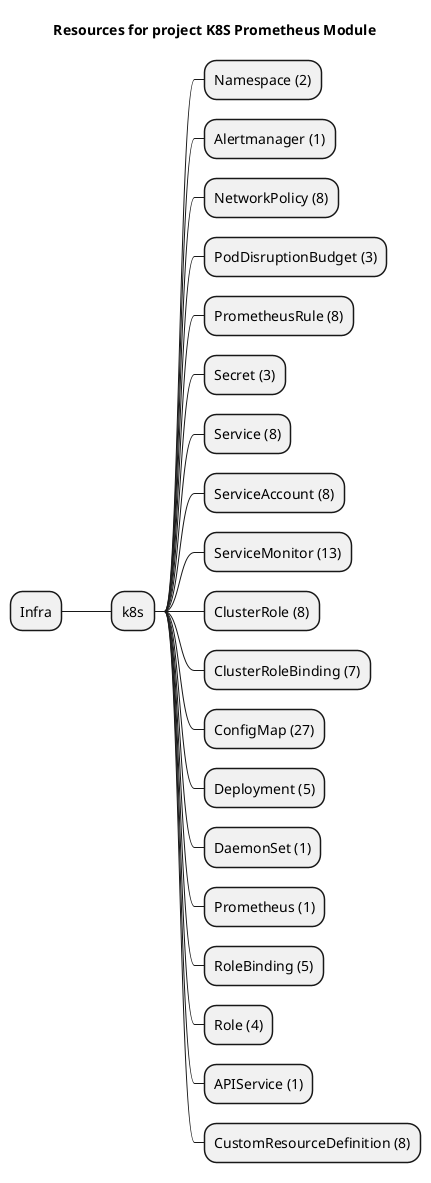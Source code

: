 @startmindmap
title Resources for project K8S Prometheus Module
skinparam monochrome true
+ Infra
++ k8s
+++ Namespace (2)
+++ Alertmanager (1)
+++ NetworkPolicy (8)
+++ PodDisruptionBudget (3)
+++ PrometheusRule (8)
+++ Secret (3)
+++ Service (8)
+++ ServiceAccount (8)
+++ ServiceMonitor (13)
+++ ClusterRole (8)
+++ ClusterRoleBinding (7)
+++ ConfigMap (27)
+++ Deployment (5)
+++ DaemonSet (1)
+++ Prometheus (1)
+++ RoleBinding (5)
+++ Role (4)
+++ APIService (1)
+++ CustomResourceDefinition (8)
@endmindmap